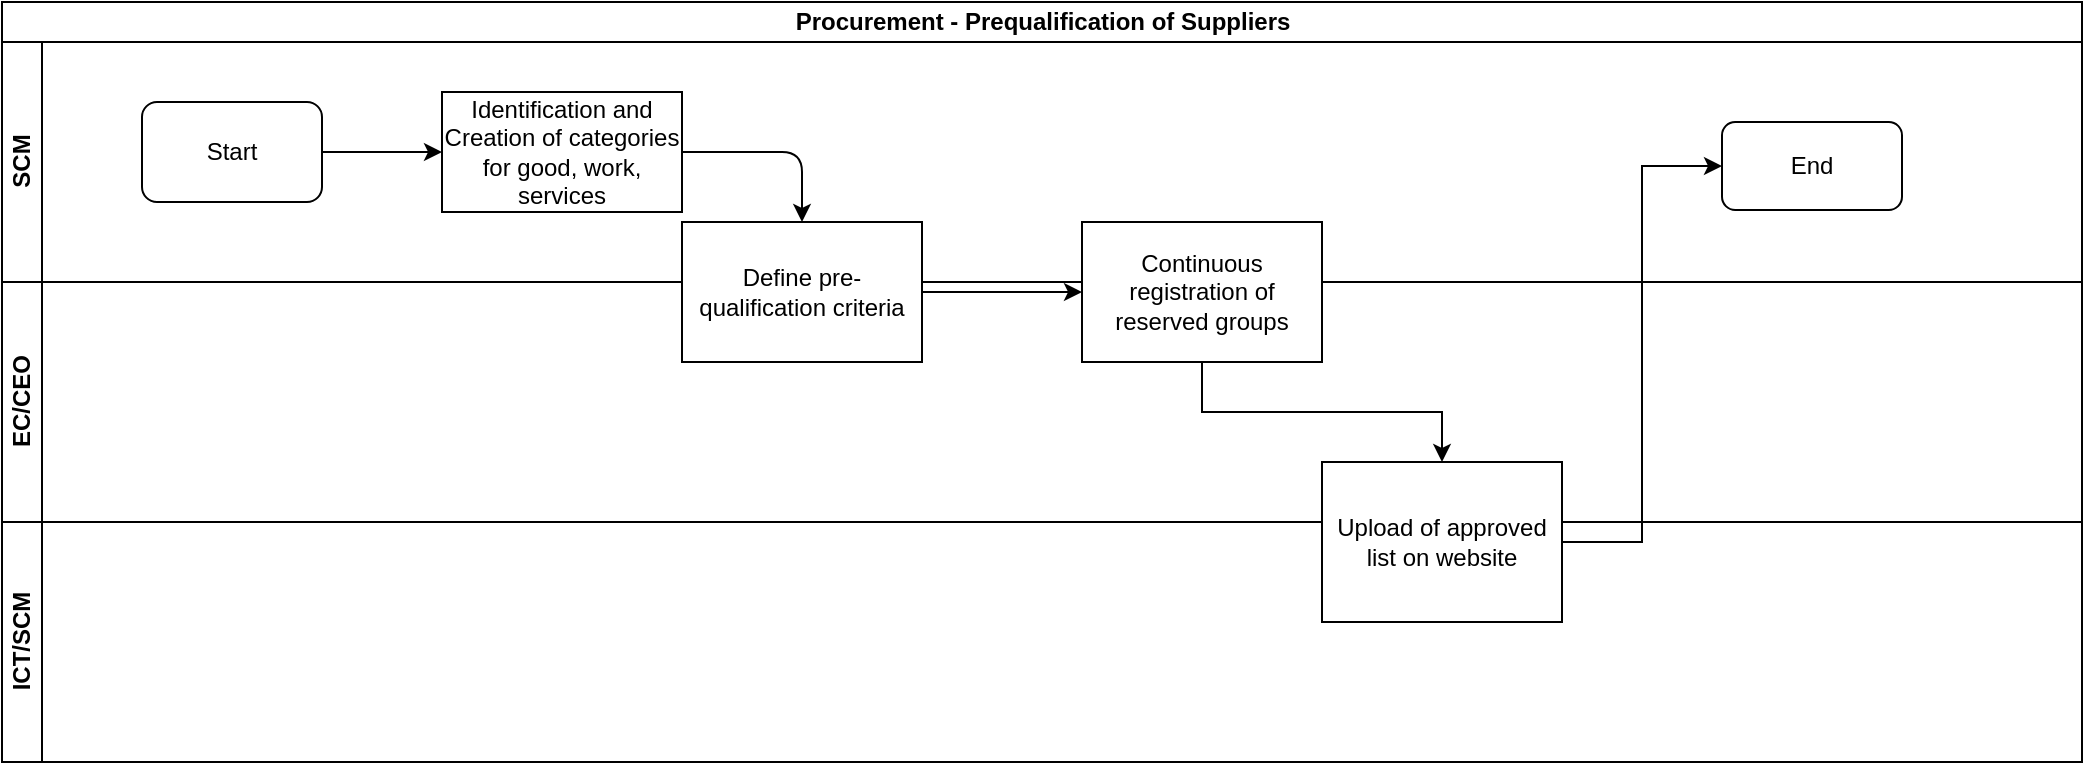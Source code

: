 <mxfile version="13.6.5" type="github">
  <diagram id="n2dqF1v50LcyHeQBApp8" name="Page-1">
    <mxGraphModel dx="1038" dy="547" grid="1" gridSize="10" guides="1" tooltips="1" connect="1" arrows="1" fold="1" page="1" pageScale="1" pageWidth="1169" pageHeight="827" math="0" shadow="0">
      <root>
        <mxCell id="0" />
        <mxCell id="1" parent="0" />
        <mxCell id="1_-6tGCJfeshroOVCwhQ-1" value="Procurement - Prequalification of Suppliers" style="swimlane;html=1;childLayout=stackLayout;resizeParent=1;resizeParentMax=0;horizontal=1;startSize=20;horizontalStack=0;" vertex="1" parent="1">
          <mxGeometry x="80" y="40" width="1040" height="380" as="geometry">
            <mxRectangle x="80" y="40" width="280" height="20" as="alternateBounds" />
          </mxGeometry>
        </mxCell>
        <mxCell id="1_-6tGCJfeshroOVCwhQ-2" value="SCM" style="swimlane;html=1;startSize=20;horizontal=0;" vertex="1" parent="1_-6tGCJfeshroOVCwhQ-1">
          <mxGeometry y="20" width="1040" height="120" as="geometry" />
        </mxCell>
        <mxCell id="1_-6tGCJfeshroOVCwhQ-17" value="End" style="rounded=1;whiteSpace=wrap;html=1;" vertex="1" parent="1_-6tGCJfeshroOVCwhQ-2">
          <mxGeometry x="860" y="40" width="90" height="44" as="geometry" />
        </mxCell>
        <mxCell id="1_-6tGCJfeshroOVCwhQ-5" value="Start" style="rounded=1;whiteSpace=wrap;html=1;" vertex="1" parent="1_-6tGCJfeshroOVCwhQ-2">
          <mxGeometry x="70" y="30" width="90" height="50" as="geometry" />
        </mxCell>
        <mxCell id="1_-6tGCJfeshroOVCwhQ-7" value="Identification and Creation of categories for good, work, services" style="rounded=0;whiteSpace=wrap;html=1;" vertex="1" parent="1_-6tGCJfeshroOVCwhQ-2">
          <mxGeometry x="220" y="25" width="120" height="60" as="geometry" />
        </mxCell>
        <mxCell id="1_-6tGCJfeshroOVCwhQ-11" value="" style="endArrow=classic;html=1;exitX=1;exitY=0.5;exitDx=0;exitDy=0;entryX=0;entryY=0.5;entryDx=0;entryDy=0;" edge="1" parent="1_-6tGCJfeshroOVCwhQ-2" source="1_-6tGCJfeshroOVCwhQ-5" target="1_-6tGCJfeshroOVCwhQ-7">
          <mxGeometry width="50" height="50" relative="1" as="geometry">
            <mxPoint x="230" y="220" as="sourcePoint" />
            <mxPoint x="280" y="170" as="targetPoint" />
          </mxGeometry>
        </mxCell>
        <mxCell id="1_-6tGCJfeshroOVCwhQ-3" value="EC/CEO" style="swimlane;html=1;startSize=20;horizontal=0;" vertex="1" parent="1_-6tGCJfeshroOVCwhQ-1">
          <mxGeometry y="140" width="1040" height="120" as="geometry" />
        </mxCell>
        <mxCell id="1_-6tGCJfeshroOVCwhQ-4" value="ICT/SCM" style="swimlane;html=1;startSize=20;horizontal=0;" vertex="1" parent="1_-6tGCJfeshroOVCwhQ-1">
          <mxGeometry y="260" width="1040" height="120" as="geometry" />
        </mxCell>
        <mxCell id="1_-6tGCJfeshroOVCwhQ-14" value="Upload of approved list on website" style="whiteSpace=wrap;html=1;rounded=0;" vertex="1" parent="1_-6tGCJfeshroOVCwhQ-4">
          <mxGeometry x="660" y="-30" width="120" height="80" as="geometry" />
        </mxCell>
        <mxCell id="1_-6tGCJfeshroOVCwhQ-19" value="" style="edgeStyle=orthogonalEdgeStyle;rounded=0;orthogonalLoop=1;jettySize=auto;html=1;entryX=0;entryY=0.5;entryDx=0;entryDy=0;" edge="1" parent="1_-6tGCJfeshroOVCwhQ-1" source="1_-6tGCJfeshroOVCwhQ-14" target="1_-6tGCJfeshroOVCwhQ-17">
          <mxGeometry relative="1" as="geometry">
            <mxPoint x="860" y="270" as="targetPoint" />
          </mxGeometry>
        </mxCell>
        <mxCell id="1_-6tGCJfeshroOVCwhQ-13" value="" style="edgeStyle=orthogonalEdgeStyle;rounded=0;orthogonalLoop=1;jettySize=auto;html=1;" edge="1" parent="1" source="1_-6tGCJfeshroOVCwhQ-8" target="1_-6tGCJfeshroOVCwhQ-12">
          <mxGeometry relative="1" as="geometry" />
        </mxCell>
        <mxCell id="1_-6tGCJfeshroOVCwhQ-8" value="Define pre-qualification criteria" style="rounded=0;whiteSpace=wrap;html=1;" vertex="1" parent="1">
          <mxGeometry x="420" y="150" width="120" height="70" as="geometry" />
        </mxCell>
        <mxCell id="1_-6tGCJfeshroOVCwhQ-10" value="" style="endArrow=classic;html=1;exitX=1;exitY=0.5;exitDx=0;exitDy=0;entryX=0.5;entryY=0;entryDx=0;entryDy=0;" edge="1" parent="1" source="1_-6tGCJfeshroOVCwhQ-7" target="1_-6tGCJfeshroOVCwhQ-8">
          <mxGeometry width="50" height="50" relative="1" as="geometry">
            <mxPoint x="310" y="280" as="sourcePoint" />
            <mxPoint x="360" y="230" as="targetPoint" />
            <Array as="points">
              <mxPoint x="480" y="115" />
            </Array>
          </mxGeometry>
        </mxCell>
        <mxCell id="1_-6tGCJfeshroOVCwhQ-22" value="" style="edgeStyle=orthogonalEdgeStyle;rounded=0;orthogonalLoop=1;jettySize=auto;html=1;entryX=0.5;entryY=0;entryDx=0;entryDy=0;" edge="1" parent="1" source="1_-6tGCJfeshroOVCwhQ-12" target="1_-6tGCJfeshroOVCwhQ-14">
          <mxGeometry relative="1" as="geometry">
            <mxPoint x="820" y="191.5" as="targetPoint" />
          </mxGeometry>
        </mxCell>
        <mxCell id="1_-6tGCJfeshroOVCwhQ-12" value="Continuous registration of reserved groups" style="whiteSpace=wrap;html=1;rounded=0;" vertex="1" parent="1">
          <mxGeometry x="620" y="150" width="120" height="70" as="geometry" />
        </mxCell>
      </root>
    </mxGraphModel>
  </diagram>
</mxfile>
